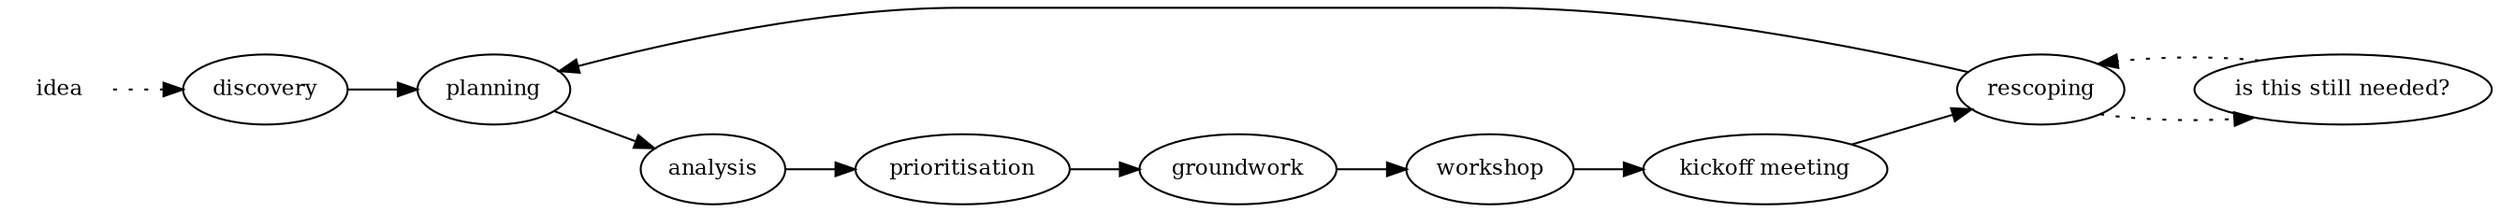 digraph G {
rankdir=LR;
nodesep=0.6;
sep="+25,25";
node [fontsize=11];
overlap=scalexy;
splines=true;
idea[image="cloud.jpg", label="idea", shape="plaintext"];
idea -> discovery[style="dotted"];
rescoping -> still_necessary -> rescoping [style="dotted"];
kickoff[label="kickoff meeting"];
still_necessary[label="is this still needed?"];
discovery -> planning -> analysis -> prioritisation -> groundwork -> workshop -> kickoff -> rescoping -> planning;
}